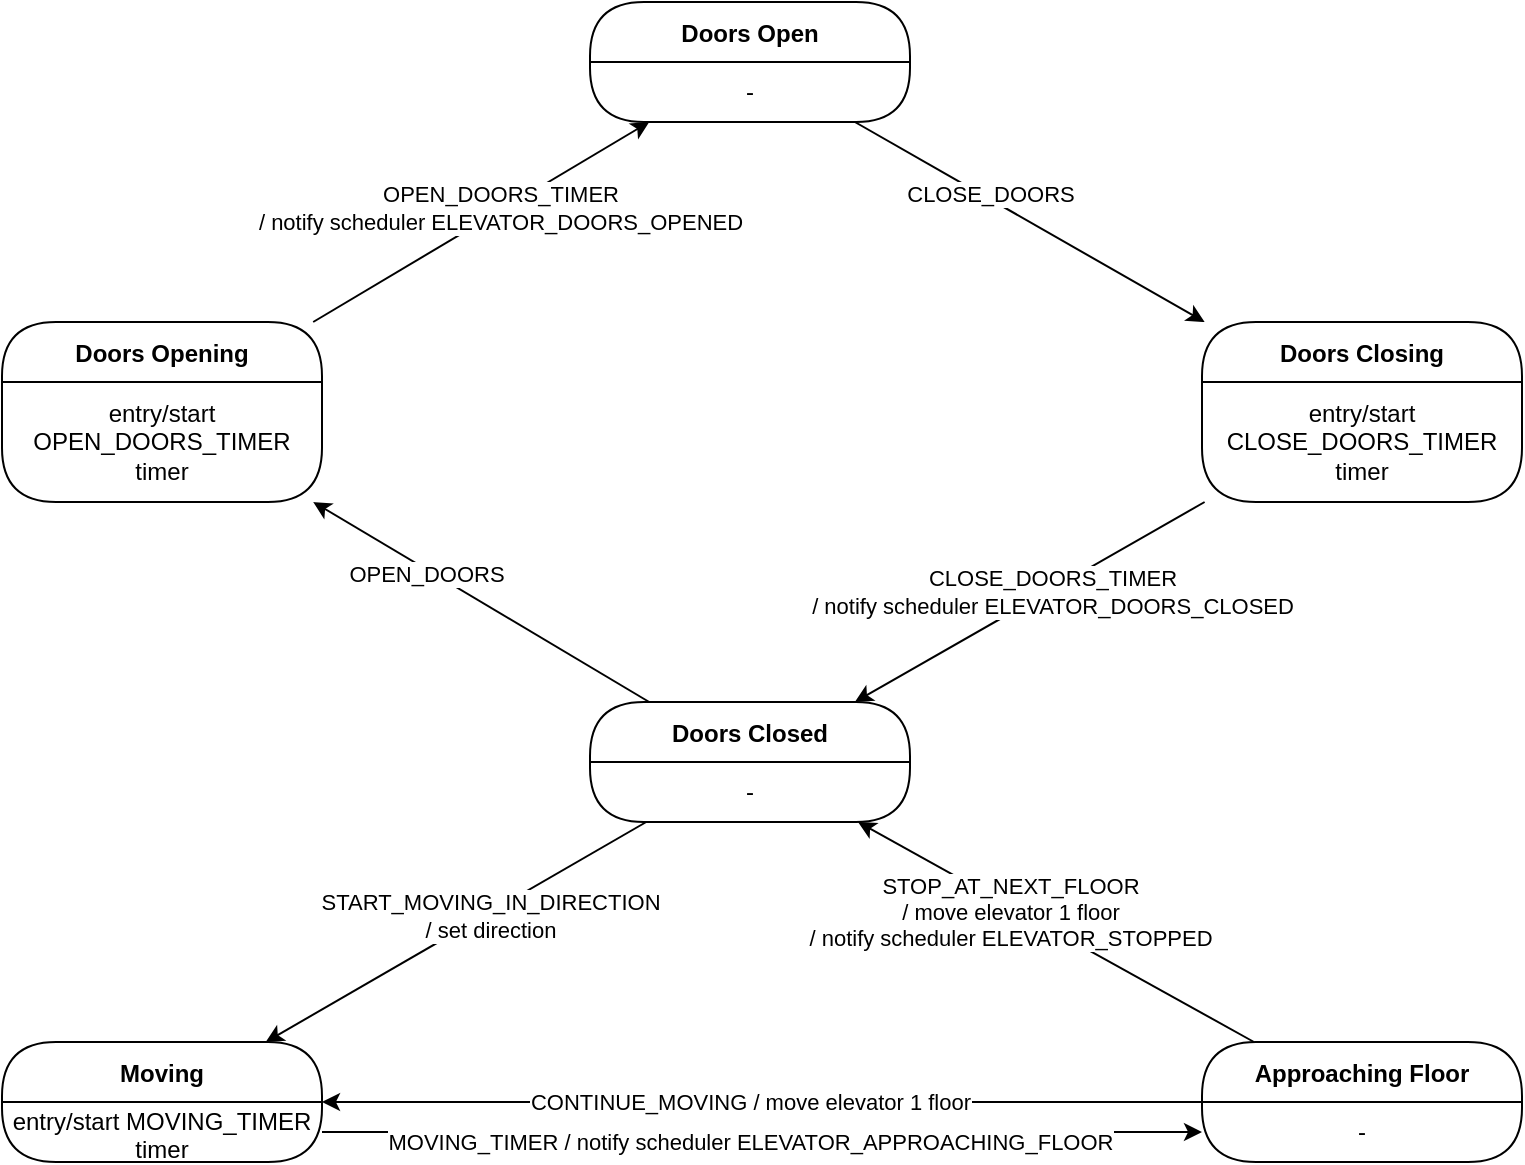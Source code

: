 <mxfile version="20.8.10" type="device" pages="2"><diagram name="Elevator" id="Ywdh4Jr1KphwjhvzACwv"><mxGraphModel dx="1105" dy="654" grid="1" gridSize="10" guides="1" tooltips="1" connect="1" arrows="1" fold="1" page="1" pageScale="1" pageWidth="827" pageHeight="1169" math="0" shadow="0"><root><mxCell id="0"/><mxCell id="1" parent="0"/><mxCell id="n6CDGaO3XvJY3GQ1v6uN-23" style="edgeStyle=none;rounded=0;orthogonalLoop=1;jettySize=auto;html=1;" edge="1" parent="1" source="n6CDGaO3XvJY3GQ1v6uN-3" target="n6CDGaO3XvJY3GQ1v6uN-10"><mxGeometry relative="1" as="geometry"/></mxCell><mxCell id="n6CDGaO3XvJY3GQ1v6uN-24" value="CLOSE_DOORS" style="edgeLabel;html=1;align=center;verticalAlign=middle;resizable=0;points=[];" vertex="1" connectable="0" parent="n6CDGaO3XvJY3GQ1v6uN-23"><mxGeometry x="-0.24" y="2" relative="1" as="geometry"><mxPoint as="offset"/></mxGeometry></mxCell><mxCell id="n6CDGaO3XvJY3GQ1v6uN-3" value="Doors Open" style="swimlane;fontStyle=1;align=center;verticalAlign=middle;childLayout=stackLayout;horizontal=1;startSize=30;horizontalStack=0;resizeParent=0;resizeLast=1;container=0;fontColor=#000000;collapsible=0;rounded=1;arcSize=30;strokeColor=#000000;fillColor=#FFFFFF;swimlaneFillColor=#FFFFFF;dropTarget=0;" vertex="1" parent="1"><mxGeometry x="334" y="120" width="160" height="60" as="geometry"/></mxCell><mxCell id="n6CDGaO3XvJY3GQ1v6uN-4" value="-" style="text;html=1;strokeColor=none;fillColor=none;align=center;verticalAlign=middle;spacingLeft=4;spacingRight=4;whiteSpace=wrap;overflow=hidden;rotatable=0;fontColor=#000000;" vertex="1" parent="n6CDGaO3XvJY3GQ1v6uN-3"><mxGeometry y="30" width="160" height="30" as="geometry"/></mxCell><mxCell id="n6CDGaO3XvJY3GQ1v6uN-21" style="edgeStyle=none;rounded=0;orthogonalLoop=1;jettySize=auto;html=1;" edge="1" parent="1" source="n6CDGaO3XvJY3GQ1v6uN-8" target="n6CDGaO3XvJY3GQ1v6uN-3"><mxGeometry relative="1" as="geometry"/></mxCell><mxCell id="n6CDGaO3XvJY3GQ1v6uN-22" value="OPEN_DOORS_TIMER&lt;br&gt;/ notify scheduler ELEVATOR_DOORS_OPENED" style="edgeLabel;html=1;align=center;verticalAlign=middle;resizable=0;points=[];" vertex="1" connectable="0" parent="n6CDGaO3XvJY3GQ1v6uN-21"><mxGeometry x="0.12" y="1" relative="1" as="geometry"><mxPoint as="offset"/></mxGeometry></mxCell><mxCell id="n6CDGaO3XvJY3GQ1v6uN-8" value="Doors Opening" style="swimlane;fontStyle=1;align=center;verticalAlign=middle;childLayout=stackLayout;horizontal=1;startSize=30;horizontalStack=0;resizeParent=0;resizeLast=1;container=0;fontColor=#000000;collapsible=0;rounded=1;arcSize=30;strokeColor=#000000;fillColor=#FFFFFF;swimlaneFillColor=#FFFFFF;dropTarget=0;" vertex="1" parent="1"><mxGeometry x="40" y="280" width="160" height="90" as="geometry"/></mxCell><mxCell id="n6CDGaO3XvJY3GQ1v6uN-9" value="entry/start OPEN_DOORS_TIMER timer" style="text;html=1;strokeColor=none;fillColor=none;align=center;verticalAlign=middle;spacingLeft=4;spacingRight=4;whiteSpace=wrap;overflow=hidden;rotatable=0;fontColor=#000000;" vertex="1" parent="n6CDGaO3XvJY3GQ1v6uN-8"><mxGeometry y="30" width="160" height="60" as="geometry"/></mxCell><mxCell id="n6CDGaO3XvJY3GQ1v6uN-25" style="edgeStyle=none;rounded=0;orthogonalLoop=1;jettySize=auto;html=1;" edge="1" parent="1" source="n6CDGaO3XvJY3GQ1v6uN-10" target="n6CDGaO3XvJY3GQ1v6uN-12"><mxGeometry relative="1" as="geometry"/></mxCell><mxCell id="n6CDGaO3XvJY3GQ1v6uN-26" value="CLOSE_DOORS_TIMER&lt;br&gt;/ notify scheduler ELEVATOR_DOORS_CLOSED" style="edgeLabel;html=1;align=center;verticalAlign=middle;resizable=0;points=[];" vertex="1" connectable="0" parent="n6CDGaO3XvJY3GQ1v6uN-25"><mxGeometry x="-0.118" y="1" relative="1" as="geometry"><mxPoint as="offset"/></mxGeometry></mxCell><mxCell id="n6CDGaO3XvJY3GQ1v6uN-10" value="Doors Closing" style="swimlane;fontStyle=1;align=center;verticalAlign=middle;childLayout=stackLayout;horizontal=1;startSize=30;horizontalStack=0;resizeParent=0;resizeLast=1;container=0;fontColor=#000000;collapsible=0;rounded=1;arcSize=30;strokeColor=#000000;fillColor=#FFFFFF;swimlaneFillColor=#FFFFFF;dropTarget=0;" vertex="1" parent="1"><mxGeometry x="640" y="280" width="160" height="90" as="geometry"/></mxCell><mxCell id="n6CDGaO3XvJY3GQ1v6uN-11" value="entry/start CLOSE_DOORS_TIMER timer" style="text;html=1;strokeColor=none;fillColor=none;align=center;verticalAlign=middle;spacingLeft=4;spacingRight=4;whiteSpace=wrap;overflow=hidden;rotatable=0;fontColor=#000000;" vertex="1" parent="n6CDGaO3XvJY3GQ1v6uN-10"><mxGeometry y="30" width="160" height="60" as="geometry"/></mxCell><mxCell id="n6CDGaO3XvJY3GQ1v6uN-27" style="edgeStyle=none;rounded=0;orthogonalLoop=1;jettySize=auto;html=1;" edge="1" parent="1" source="n6CDGaO3XvJY3GQ1v6uN-12" target="n6CDGaO3XvJY3GQ1v6uN-14"><mxGeometry relative="1" as="geometry"/></mxCell><mxCell id="n6CDGaO3XvJY3GQ1v6uN-28" value="START_MOVING_IN_DIRECTION&lt;br&gt;/ set direction" style="edgeLabel;html=1;align=center;verticalAlign=middle;resizable=0;points=[];" vertex="1" connectable="0" parent="n6CDGaO3XvJY3GQ1v6uN-27"><mxGeometry x="-0.174" y="1" relative="1" as="geometry"><mxPoint as="offset"/></mxGeometry></mxCell><mxCell id="n6CDGaO3XvJY3GQ1v6uN-29" style="edgeStyle=none;rounded=0;orthogonalLoop=1;jettySize=auto;html=1;" edge="1" parent="1" source="n6CDGaO3XvJY3GQ1v6uN-12" target="n6CDGaO3XvJY3GQ1v6uN-8"><mxGeometry relative="1" as="geometry"/></mxCell><mxCell id="n6CDGaO3XvJY3GQ1v6uN-30" value="OPEN_DOORS" style="edgeLabel;html=1;align=center;verticalAlign=middle;resizable=0;points=[];" vertex="1" connectable="0" parent="n6CDGaO3XvJY3GQ1v6uN-29"><mxGeometry x="0.324" y="2" relative="1" as="geometry"><mxPoint as="offset"/></mxGeometry></mxCell><mxCell id="n6CDGaO3XvJY3GQ1v6uN-12" value="Doors Closed" style="swimlane;fontStyle=1;align=center;verticalAlign=middle;childLayout=stackLayout;horizontal=1;startSize=30;horizontalStack=0;resizeParent=0;resizeLast=1;container=0;fontColor=#000000;collapsible=0;rounded=1;arcSize=30;strokeColor=#000000;fillColor=#FFFFFF;swimlaneFillColor=#FFFFFF;dropTarget=0;" vertex="1" parent="1"><mxGeometry x="334" y="470" width="160" height="60" as="geometry"/></mxCell><mxCell id="n6CDGaO3XvJY3GQ1v6uN-13" value="-" style="text;html=1;strokeColor=none;fillColor=none;align=center;verticalAlign=middle;spacingLeft=4;spacingRight=4;whiteSpace=wrap;overflow=hidden;rotatable=0;fontColor=#000000;" vertex="1" parent="n6CDGaO3XvJY3GQ1v6uN-12"><mxGeometry y="30" width="160" height="30" as="geometry"/></mxCell><mxCell id="n6CDGaO3XvJY3GQ1v6uN-31" style="edgeStyle=none;rounded=0;orthogonalLoop=1;jettySize=auto;html=1;" edge="1" parent="1" source="n6CDGaO3XvJY3GQ1v6uN-15" target="n6CDGaO3XvJY3GQ1v6uN-17"><mxGeometry relative="1" as="geometry"/></mxCell><mxCell id="n6CDGaO3XvJY3GQ1v6uN-34" value="MOVING_TIMER / notify scheduler ELEVATOR_APPROACHING_FLOOR" style="edgeLabel;html=1;align=center;verticalAlign=middle;resizable=0;points=[];" vertex="1" connectable="0" parent="n6CDGaO3XvJY3GQ1v6uN-31"><mxGeometry x="-0.458" y="-1" relative="1" as="geometry"><mxPoint x="95" y="4" as="offset"/></mxGeometry></mxCell><mxCell id="n6CDGaO3XvJY3GQ1v6uN-14" value="Moving" style="swimlane;fontStyle=1;align=center;verticalAlign=middle;childLayout=stackLayout;horizontal=1;startSize=30;horizontalStack=0;resizeParent=0;resizeLast=1;container=0;fontColor=#000000;collapsible=0;rounded=1;arcSize=30;strokeColor=#000000;fillColor=#FFFFFF;swimlaneFillColor=#FFFFFF;dropTarget=0;" vertex="1" parent="1"><mxGeometry x="40" y="640" width="160" height="60" as="geometry"/></mxCell><mxCell id="n6CDGaO3XvJY3GQ1v6uN-15" value="entry/start MOVING_TIMER timer" style="text;html=1;strokeColor=none;fillColor=none;align=center;verticalAlign=middle;spacingLeft=4;spacingRight=4;whiteSpace=wrap;overflow=hidden;rotatable=0;fontColor=#000000;" vertex="1" parent="n6CDGaO3XvJY3GQ1v6uN-14"><mxGeometry y="30" width="160" height="30" as="geometry"/></mxCell><mxCell id="n6CDGaO3XvJY3GQ1v6uN-32" style="edgeStyle=none;rounded=0;orthogonalLoop=1;jettySize=auto;html=1;" edge="1" parent="1" source="n6CDGaO3XvJY3GQ1v6uN-16" target="n6CDGaO3XvJY3GQ1v6uN-14"><mxGeometry relative="1" as="geometry"/></mxCell><mxCell id="n6CDGaO3XvJY3GQ1v6uN-35" value="CONTINUE_MOVING / move elevator 1 floor" style="edgeLabel;html=1;align=center;verticalAlign=middle;resizable=0;points=[];" vertex="1" connectable="0" parent="n6CDGaO3XvJY3GQ1v6uN-32"><mxGeometry x="0.383" y="-2" relative="1" as="geometry"><mxPoint x="78" y="2" as="offset"/></mxGeometry></mxCell><mxCell id="n6CDGaO3XvJY3GQ1v6uN-36" style="edgeStyle=none;rounded=0;orthogonalLoop=1;jettySize=auto;html=1;" edge="1" parent="1" source="n6CDGaO3XvJY3GQ1v6uN-16" target="n6CDGaO3XvJY3GQ1v6uN-12"><mxGeometry relative="1" as="geometry"/></mxCell><mxCell id="n6CDGaO3XvJY3GQ1v6uN-37" value="STOP_AT_NEXT_FLOOR&lt;br&gt;/ move elevator 1 floor&lt;br&gt;/ notify scheduler ELEVATOR_STOPPED" style="edgeLabel;html=1;align=center;verticalAlign=middle;resizable=0;points=[];" vertex="1" connectable="0" parent="n6CDGaO3XvJY3GQ1v6uN-36"><mxGeometry x="0.222" y="2" relative="1" as="geometry"><mxPoint as="offset"/></mxGeometry></mxCell><mxCell id="n6CDGaO3XvJY3GQ1v6uN-16" value="Approaching Floor" style="swimlane;fontStyle=1;align=center;verticalAlign=middle;childLayout=stackLayout;horizontal=1;startSize=30;horizontalStack=0;resizeParent=0;resizeLast=1;container=0;fontColor=#000000;collapsible=0;rounded=1;arcSize=30;strokeColor=#000000;fillColor=#FFFFFF;swimlaneFillColor=#FFFFFF;dropTarget=0;" vertex="1" parent="1"><mxGeometry x="640" y="640" width="160" height="60" as="geometry"/></mxCell><mxCell id="n6CDGaO3XvJY3GQ1v6uN-17" value="-" style="text;html=1;strokeColor=none;fillColor=none;align=center;verticalAlign=middle;spacingLeft=4;spacingRight=4;whiteSpace=wrap;overflow=hidden;rotatable=0;fontColor=#000000;" vertex="1" parent="n6CDGaO3XvJY3GQ1v6uN-16"><mxGeometry y="30" width="160" height="30" as="geometry"/></mxCell></root></mxGraphModel></diagram><diagram id="BBdQ0O74kaA4MycVJWUy" name="Scheduler"><mxGraphModel dx="1235" dy="731" grid="1" gridSize="10" guides="1" tooltips="1" connect="1" arrows="1" fold="1" page="1" pageScale="1" pageWidth="827" pageHeight="1169" math="0" shadow="0"><root><mxCell id="0"/><mxCell id="1" parent="0"/><mxCell id="JOqhJfMwHc-JBbc3usWZ-5" style="edgeStyle=orthogonalEdgeStyle;rounded=0;orthogonalLoop=1;jettySize=auto;html=1;curved=1;exitX=1;exitY=0;exitDx=0;exitDy=0;entryX=0;entryY=0;entryDx=0;entryDy=0;" edge="1" parent="1" source="JOqhJfMwHc-JBbc3usWZ-1" target="JOqhJfMwHc-JBbc3usWZ-3"><mxGeometry relative="1" as="geometry"><Array as="points"><mxPoint x="280" y="240"/><mxPoint x="480" y="240"/></Array></mxGeometry></mxCell><mxCell id="JOqhJfMwHc-JBbc3usWZ-7" value="FLOOR_BUTTON_PRESSED&lt;br&gt;/ add pending request&lt;br&gt;/ notify elevator CLOSE_DOORS" style="edgeLabel;html=1;align=center;verticalAlign=middle;resizable=0;points=[];" vertex="1" connectable="0" parent="JOqhJfMwHc-JBbc3usWZ-5"><mxGeometry x="-0.029" y="3" relative="1" as="geometry"><mxPoint x="5" as="offset"/></mxGeometry></mxCell><mxCell id="JOqhJfMwHc-JBbc3usWZ-1" value="Waiting" style="swimlane;fontStyle=1;align=center;verticalAlign=middle;childLayout=stackLayout;horizontal=1;startSize=30;horizontalStack=0;resizeParent=0;resizeLast=1;container=0;fontColor=#000000;collapsible=0;rounded=1;arcSize=30;strokeColor=#000000;fillColor=#FFFFFF;swimlaneFillColor=#FFFFFF;dropTarget=0;" vertex="1" parent="1"><mxGeometry x="40" y="310" width="240" height="130" as="geometry"/></mxCell><mxCell id="JOqhJfMwHc-JBbc3usWZ-2" value="-" style="text;html=1;strokeColor=none;fillColor=none;align=center;verticalAlign=middle;spacingLeft=4;spacingRight=4;whiteSpace=wrap;overflow=hidden;rotatable=0;fontColor=#000000;" vertex="1" parent="JOqhJfMwHc-JBbc3usWZ-1"><mxGeometry y="30" width="240" height="100" as="geometry"/></mxCell><mxCell id="JOqhJfMwHc-JBbc3usWZ-6" style="edgeStyle=orthogonalEdgeStyle;curved=1;rounded=0;orthogonalLoop=1;jettySize=auto;html=1;entryX=1;entryY=1;entryDx=0;entryDy=0;exitX=0;exitY=1;exitDx=0;exitDy=0;" edge="1" parent="1" source="JOqhJfMwHc-JBbc3usWZ-4"><mxGeometry relative="1" as="geometry"><mxPoint x="280" y="440" as="targetPoint"/><Array as="points"><mxPoint x="480" y="490"/><mxPoint x="280" y="490"/></Array></mxGeometry></mxCell><mxCell id="JOqhJfMwHc-JBbc3usWZ-8" value="ELEVATOR_DOORS_OPENED&lt;br&gt;[completed all requests]&lt;br&gt;/ update requests" style="edgeLabel;html=1;align=center;verticalAlign=middle;resizable=0;points=[];" vertex="1" connectable="0" parent="JOqhJfMwHc-JBbc3usWZ-6"><mxGeometry x="-0.039" y="1" relative="1" as="geometry"><mxPoint as="offset"/></mxGeometry></mxCell><mxCell id="JOqhJfMwHc-JBbc3usWZ-13" style="edgeStyle=orthogonalEdgeStyle;rounded=0;orthogonalLoop=1;jettySize=auto;html=1;entryX=0.5;entryY=0;entryDx=0;entryDy=0;" edge="1" parent="1" source="JOqhJfMwHc-JBbc3usWZ-3" target="JOqhJfMwHc-JBbc3usWZ-3"><mxGeometry relative="1" as="geometry"><mxPoint x="530" y="290" as="targetPoint"/><Array as="points"><mxPoint x="510" y="230"/><mxPoint x="600" y="230"/></Array></mxGeometry></mxCell><mxCell id="JOqhJfMwHc-JBbc3usWZ-17" value="ELEVATOR_DOORS_OPENED&lt;br style=&quot;border-color: var(--border-color);&quot;&gt;[not out of requests]&lt;br&gt;/ update requests" style="edgeLabel;html=1;align=center;verticalAlign=middle;resizable=0;points=[];" vertex="1" connectable="0" parent="JOqhJfMwHc-JBbc3usWZ-13"><mxGeometry x="0.259" relative="1" as="geometry"><mxPoint x="-18" y="-30" as="offset"/></mxGeometry></mxCell><mxCell id="JOqhJfMwHc-JBbc3usWZ-3" value="Processing" style="swimlane;fontStyle=1;align=center;verticalAlign=middle;childLayout=stackLayout;horizontal=1;startSize=30;horizontalStack=0;resizeParent=0;resizeLast=1;container=0;fontColor=#000000;collapsible=0;rounded=1;arcSize=30;strokeColor=#000000;fillColor=#FFFFFF;swimlaneFillColor=#FFFFFF;dropTarget=0;" vertex="1" parent="1"><mxGeometry x="480" y="310" width="240" height="130" as="geometry"/></mxCell><mxCell id="JOqhJfMwHc-JBbc3usWZ-4" value="-" style="text;html=1;strokeColor=none;fillColor=none;align=center;verticalAlign=middle;spacingLeft=4;spacingRight=4;whiteSpace=wrap;overflow=hidden;rotatable=0;fontColor=#000000;" vertex="1" parent="JOqhJfMwHc-JBbc3usWZ-3"><mxGeometry y="30" width="240" height="100" as="geometry"/></mxCell><mxCell id="JOqhJfMwHc-JBbc3usWZ-20" style="edgeStyle=orthogonalEdgeStyle;rounded=0;orthogonalLoop=1;jettySize=auto;html=1;entryX=0.5;entryY=1;entryDx=0;entryDy=0;exitX=0.25;exitY=1;exitDx=0;exitDy=0;" edge="1" parent="JOqhJfMwHc-JBbc3usWZ-3" source="JOqhJfMwHc-JBbc3usWZ-4" target="JOqhJfMwHc-JBbc3usWZ-4"><mxGeometry relative="1" as="geometry"><mxPoint x="250" y="260" as="targetPoint"/><mxPoint x="160" y="260" as="sourcePoint"/><Array as="points"><mxPoint x="60" y="220"/><mxPoint x="120" y="220"/></Array></mxGeometry></mxCell><mxCell id="JOqhJfMwHc-JBbc3usWZ-21" value="ELEVATOR_DOORS_CLOSED&lt;br style=&quot;border-color: var(--border-color);&quot;&gt;/ notify elevator START_MOVING_IN_DIRECTION&lt;br&gt;with determined direction" style="edgeLabel;html=1;align=center;verticalAlign=middle;resizable=0;points=[];" vertex="1" connectable="0" parent="JOqhJfMwHc-JBbc3usWZ-20"><mxGeometry x="0.259" relative="1" as="geometry"><mxPoint x="-30" y="-19" as="offset"/></mxGeometry></mxCell><mxCell id="JOqhJfMwHc-JBbc3usWZ-22" style="edgeStyle=orthogonalEdgeStyle;rounded=0;orthogonalLoop=1;jettySize=auto;html=1;exitX=0.75;exitY=1;exitDx=0;exitDy=0;entryX=1;entryY=0.75;entryDx=0;entryDy=0;" edge="1" parent="JOqhJfMwHc-JBbc3usWZ-3" source="JOqhJfMwHc-JBbc3usWZ-4" target="JOqhJfMwHc-JBbc3usWZ-4"><mxGeometry relative="1" as="geometry"/></mxCell><mxCell id="JOqhJfMwHc-JBbc3usWZ-23" value="ELEVATOR_STOPPED&lt;br&gt;/ notify elevator OPEN_DOORS" style="edgeLabel;html=1;align=center;verticalAlign=middle;resizable=0;points=[];" vertex="1" connectable="0" parent="JOqhJfMwHc-JBbc3usWZ-22"><mxGeometry x="0.069" y="1" relative="1" as="geometry"><mxPoint x="12" y="11" as="offset"/></mxGeometry></mxCell><mxCell id="JOqhJfMwHc-JBbc3usWZ-26" style="edgeStyle=orthogonalEdgeStyle;rounded=0;orthogonalLoop=1;jettySize=auto;html=1;exitX=1;exitY=0;exitDx=0;exitDy=0;entryX=1;entryY=0;entryDx=0;entryDy=0;" edge="1" parent="JOqhJfMwHc-JBbc3usWZ-3" source="JOqhJfMwHc-JBbc3usWZ-3" target="JOqhJfMwHc-JBbc3usWZ-4"><mxGeometry relative="1" as="geometry"><mxPoint x="440" y="-20" as="targetPoint"/><Array as="points"><mxPoint x="370"/><mxPoint x="370" y="30"/></Array></mxGeometry></mxCell><mxCell id="JOqhJfMwHc-JBbc3usWZ-27" value="ELEVATOR_APPROACHING_FLOOR&lt;br style=&quot;border-color: var(--border-color);&quot;&gt;[request floor]&lt;br style=&quot;border-color: var(--border-color);&quot;&gt;/ notify elevator STOP_AT_NEXT_FLOOR" style="edgeLabel;html=1;align=center;verticalAlign=middle;resizable=0;points=[];" vertex="1" connectable="0" parent="JOqhJfMwHc-JBbc3usWZ-26"><mxGeometry x="-0.02" y="-1" relative="1" as="geometry"><mxPoint x="31" y="-12" as="offset"/></mxGeometry></mxCell><mxCell id="JOqhJfMwHc-JBbc3usWZ-28" style="edgeStyle=orthogonalEdgeStyle;rounded=0;orthogonalLoop=1;jettySize=auto;html=1;entryX=1;entryY=0.25;entryDx=0;entryDy=0;exitX=1;exitY=0.5;exitDx=0;exitDy=0;" edge="1" parent="JOqhJfMwHc-JBbc3usWZ-3" source="JOqhJfMwHc-JBbc3usWZ-4" target="JOqhJfMwHc-JBbc3usWZ-4"><mxGeometry relative="1" as="geometry"><mxPoint x="370.0" y="60" as="targetPoint"/><Array as="points"><mxPoint x="370" y="80"/><mxPoint x="370" y="55"/></Array></mxGeometry></mxCell><mxCell id="JOqhJfMwHc-JBbc3usWZ-29" value="FLOOR_BUTTON_PRESSED&lt;br style=&quot;border-color: var(--border-color);&quot;&gt;/ add pending request" style="edgeLabel;html=1;align=center;verticalAlign=middle;resizable=0;points=[];" vertex="1" connectable="0" parent="JOqhJfMwHc-JBbc3usWZ-28"><mxGeometry x="-0.002" relative="1" as="geometry"><mxPoint x="20" y="12" as="offset"/></mxGeometry></mxCell><mxCell id="JOqhJfMwHc-JBbc3usWZ-24" style="edgeStyle=orthogonalEdgeStyle;rounded=0;orthogonalLoop=1;jettySize=auto;html=1;entryX=0.957;entryY=0.001;entryDx=0;entryDy=0;entryPerimeter=0;" edge="1" parent="1" source="JOqhJfMwHc-JBbc3usWZ-3" target="JOqhJfMwHc-JBbc3usWZ-3"><mxGeometry relative="1" as="geometry"><mxPoint x="660" y="300" as="sourcePoint"/><mxPoint x="720" y="300" as="targetPoint"/><Array as="points"><mxPoint x="660" y="230"/><mxPoint x="710" y="230"/><mxPoint x="710" y="300"/></Array></mxGeometry></mxCell><mxCell id="JOqhJfMwHc-JBbc3usWZ-25" value="ELEVATOR_APPROACHING_FLOOR&lt;br&gt;[no request at floor]&lt;br&gt;/ notify elevator CONTINUE_MOVING" style="edgeLabel;html=1;align=center;verticalAlign=middle;resizable=0;points=[];" vertex="1" connectable="0" parent="JOqhJfMwHc-JBbc3usWZ-24"><mxGeometry x="-0.496" y="1" relative="1" as="geometry"><mxPoint x="111" y="-27" as="offset"/></mxGeometry></mxCell></root></mxGraphModel></diagram></mxfile>